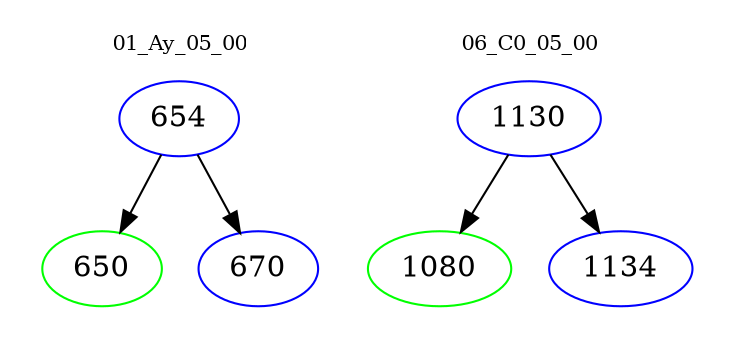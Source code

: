 digraph{
subgraph cluster_0 {
color = white
label = "01_Ay_05_00";
fontsize=10;
T0_654 [label="654", color="blue"]
T0_654 -> T0_650 [color="black"]
T0_650 [label="650", color="green"]
T0_654 -> T0_670 [color="black"]
T0_670 [label="670", color="blue"]
}
subgraph cluster_1 {
color = white
label = "06_C0_05_00";
fontsize=10;
T1_1130 [label="1130", color="blue"]
T1_1130 -> T1_1080 [color="black"]
T1_1080 [label="1080", color="green"]
T1_1130 -> T1_1134 [color="black"]
T1_1134 [label="1134", color="blue"]
}
}
